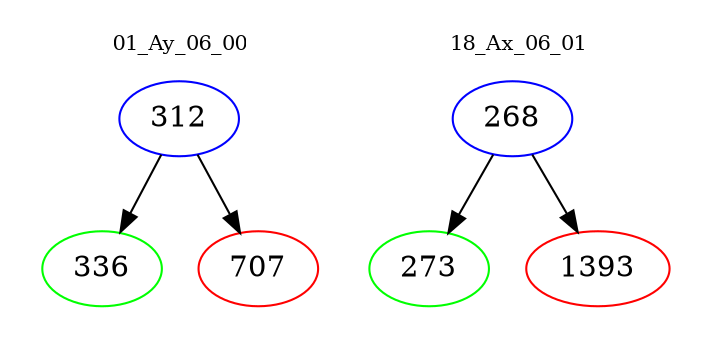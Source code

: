 digraph{
subgraph cluster_0 {
color = white
label = "01_Ay_06_00";
fontsize=10;
T0_312 [label="312", color="blue"]
T0_312 -> T0_336 [color="black"]
T0_336 [label="336", color="green"]
T0_312 -> T0_707 [color="black"]
T0_707 [label="707", color="red"]
}
subgraph cluster_1 {
color = white
label = "18_Ax_06_01";
fontsize=10;
T1_268 [label="268", color="blue"]
T1_268 -> T1_273 [color="black"]
T1_273 [label="273", color="green"]
T1_268 -> T1_1393 [color="black"]
T1_1393 [label="1393", color="red"]
}
}
